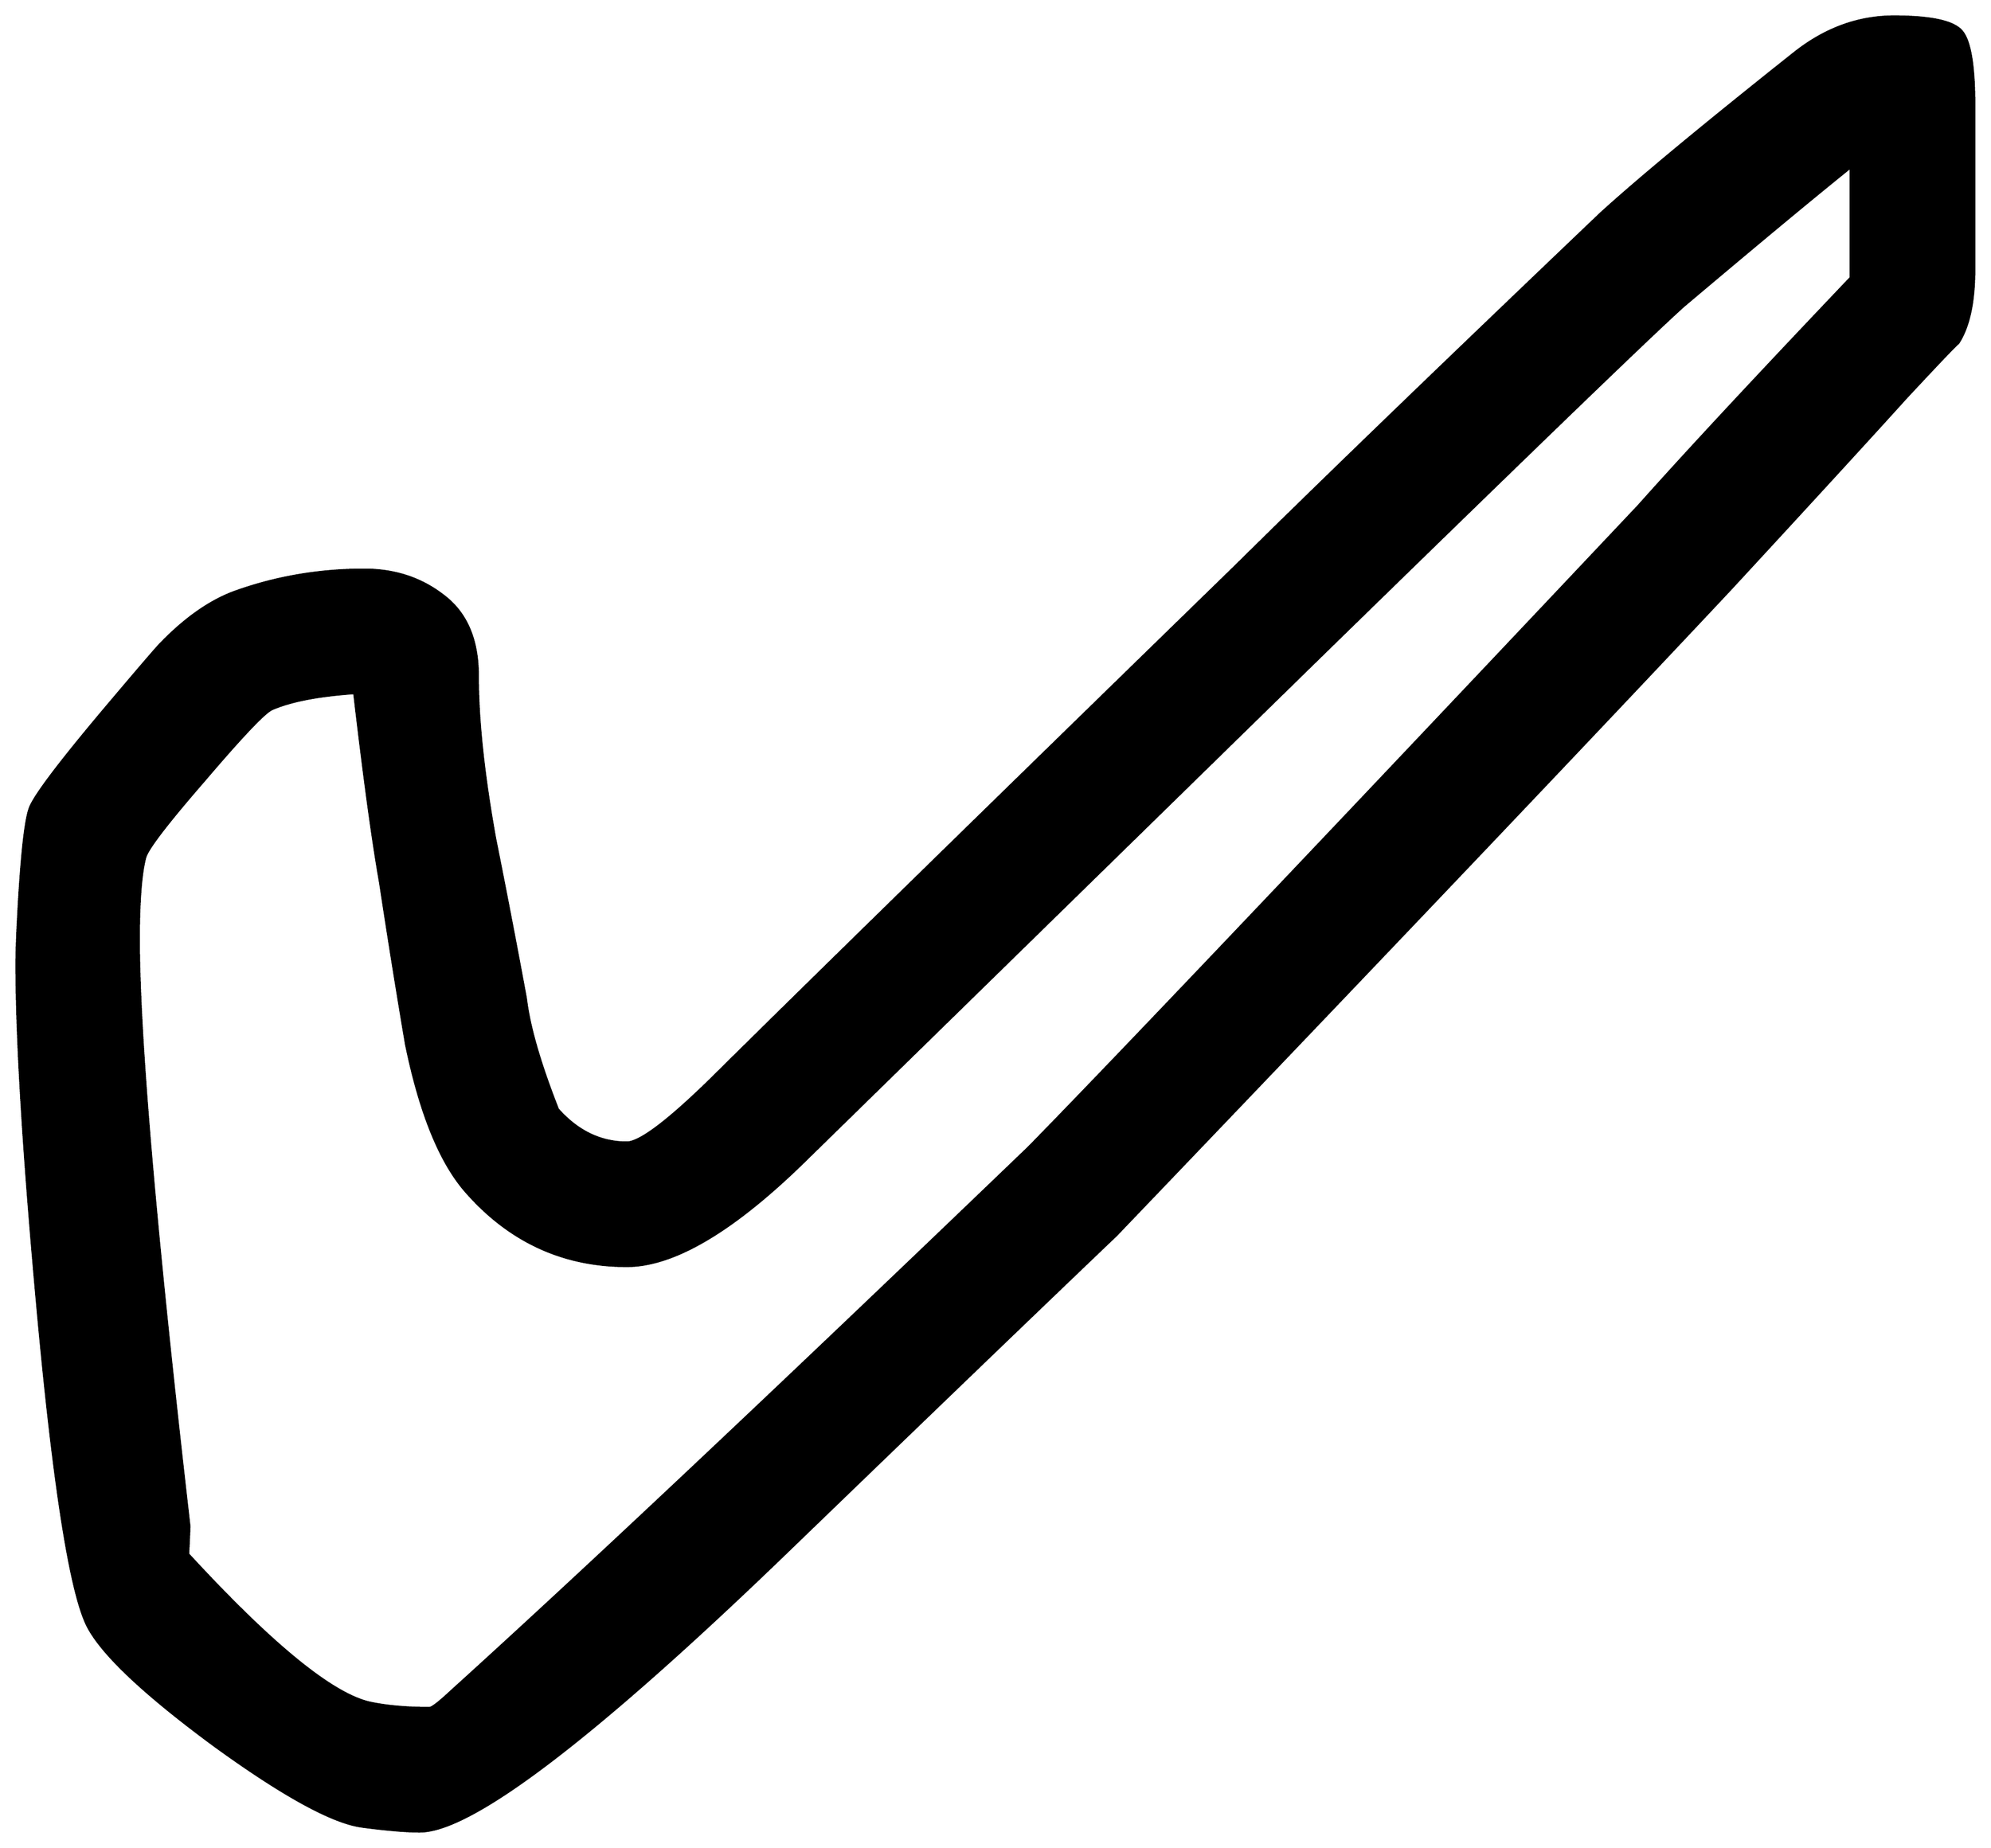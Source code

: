 


\begin{tikzpicture}[y=0.80pt, x=0.80pt, yscale=-1.0, xscale=1.0, inner sep=0pt, outer sep=0pt]
\begin{scope}[shift={(100.0,1831.0)},nonzero rule]
  \path[draw=.,fill=.,line width=1.600pt] (1687.0,-1239.0) ..
    controls (1687.0,-1212.333) and (1682.667,-1192.333) ..
    (1674.0,-1179.0) .. controls (1673.333,-1179.0) and
    (1659.333,-1164.333) .. (1632.0,-1135.0) .. controls
    (1600.667,-1100.333) and (1553.0,-1048.333) .. (1489.0,-979.0) ..
    controls (1379.0,-861.667) and (1213.0,-687.0) ..
    (991.0,-455.0) .. controls (931.667,-398.333) and (843.0,-313.0)
    .. (725.0,-199.0) .. controls (567.667,-47.0) and (468.0,29.0)
    .. (426.0,29.0) .. controls (414.667,29.0) and (399.0,27.667) ..
    (379.0,25.0) .. controls (355.0,21.667) and (315.0,-0.333) ..
    (259.0,-41.0) .. controls (203.0,-82.333) and (169.0,-114.333)
    .. (157.0,-137.0) .. controls (143.0,-163.667) and
    (129.333,-250.0) .. (116.0,-396.0) .. controls (104.667,-520.667)
    and (99.0,-613.667) .. (99.0,-675.0) .. controls (99.0,-683.0)
    and (99.333,-693.667) .. (100.0,-707.0) .. controls
    (102.667,-760.333) and (106.0,-792.0) .. (110.0,-802.0) ..
    controls (114.0,-812.0) and (133.333,-837.667) .. (168.0,-879.0)
    .. controls (196.667,-913.0) and (212.667,-931.667) ..
    (216.0,-935.0) .. controls (236.0,-955.667) and (256.0,-969.667)
    .. (276.0,-977.0) .. controls (309.333,-989.0) and
    (344.333,-995.0) .. (381.0,-995.0) .. controls (405.667,-995.0)
    and (427.0,-988.0) .. (445.0,-974.0) .. controls
    (463.667,-960.0) and (473.0,-938.333) .. (473.0,-909.0) ..
    controls (473.0,-873.0) and (477.667,-829.0) .. (487.0,-777.0)
    .. controls (495.667,-733.667) and (504.0,-690.333) ..
    (512.0,-647.0) .. controls (514.667,-624.333) and (523.333,-594.333)
    .. (538.0,-557.0) .. controls (554.0,-539.0) and
    (572.667,-530.0) .. (594.0,-530.0) .. controls (605.333,-530.0)
    and (631.0,-550.0) .. (671.0,-590.0) .. controls
    (740.333,-658.667) and (879.667,-795.0) .. (1089.0,-999.0) ..
    controls (1153.667,-1063.0) and (1252.0,-1158.0) ..
    (1384.0,-1284.0) .. controls (1414.667,-1312.0) and
    (1467.333,-1355.667) .. (1542.0,-1415.0) .. controls
    (1566.667,-1434.333) and (1593.333,-1444.0) .. (1622.0,-1444.0) ..
    controls (1652.0,-1444.0) and (1670.333,-1440.0) ..
    (1677.0,-1432.0) .. controls (1683.667,-1424.0) and
    (1687.0,-1404.0) .. (1687.0,-1372.0) -- (1687.0,-1239.0) --
    cycle(1587.0,-1232.0) -- (1587.0,-1322.0) .. controls
    (1556.333,-1297.333) and (1511.0,-1259.667) .. (1451.0,-1209.0) ..
    controls (1424.333,-1185.0) and (1327.0,-1091.0) ..
    (1159.0,-927.0) -- (741.0,-518.0) .. controls (681.667,-459.333)
    and (632.667,-430.0) .. (594.0,-430.0) .. controls
    (542.0,-430.0) and (498.333,-450.333) .. (463.0,-491.0) ..
    controls (442.333,-515.0) and (426.333,-554.667) .. (415.0,-610.0)
    .. controls (407.667,-653.333) and (400.667,-697.0) ..
    (394.0,-741.0) .. controls (388.0,-775.0) and (381.0,-826.333)
    .. (373.0,-895.0) .. controls (343.667,-893.0) and
    (321.333,-888.667) .. (306.0,-882.0) .. controls (300.0,-879.333)
    and (281.667,-860.0) .. (251.0,-824.0) .. controls
    (220.333,-788.667) and (204.333,-767.667) .. (203.0,-761.0) ..
    controls (199.667,-747.667) and (198.0,-725.667) .. (198.0,-695.0)
    .. controls (198.0,-615.0) and (211.667,-456.333) ..
    (239.0,-219.0) .. controls (239.0,-216.333) and (238.667,-208.667)
    .. (238.0,-196.0) .. controls (306.667,-121.333) and
    (356.333,-81.0) .. (387.0,-75.0) .. controls (400.333,-72.333) and
    (416.0,-71.0) .. (434.0,-71.0) .. controls (436.0,-71.0) and
    (442.0,-75.667) .. (452.0,-85.0) .. controls (558.0,-181.0)
    and (714.0,-328.0) .. (920.0,-526.0) .. controls
    (985.333,-592.667) and (1150.333,-766.333) .. (1415.0,-1047.0) ..
    controls (1452.333,-1089.0) and (1509.667,-1150.667) ..
    (1587.0,-1232.0) -- cycle;
\end{scope}

\end{tikzpicture}

